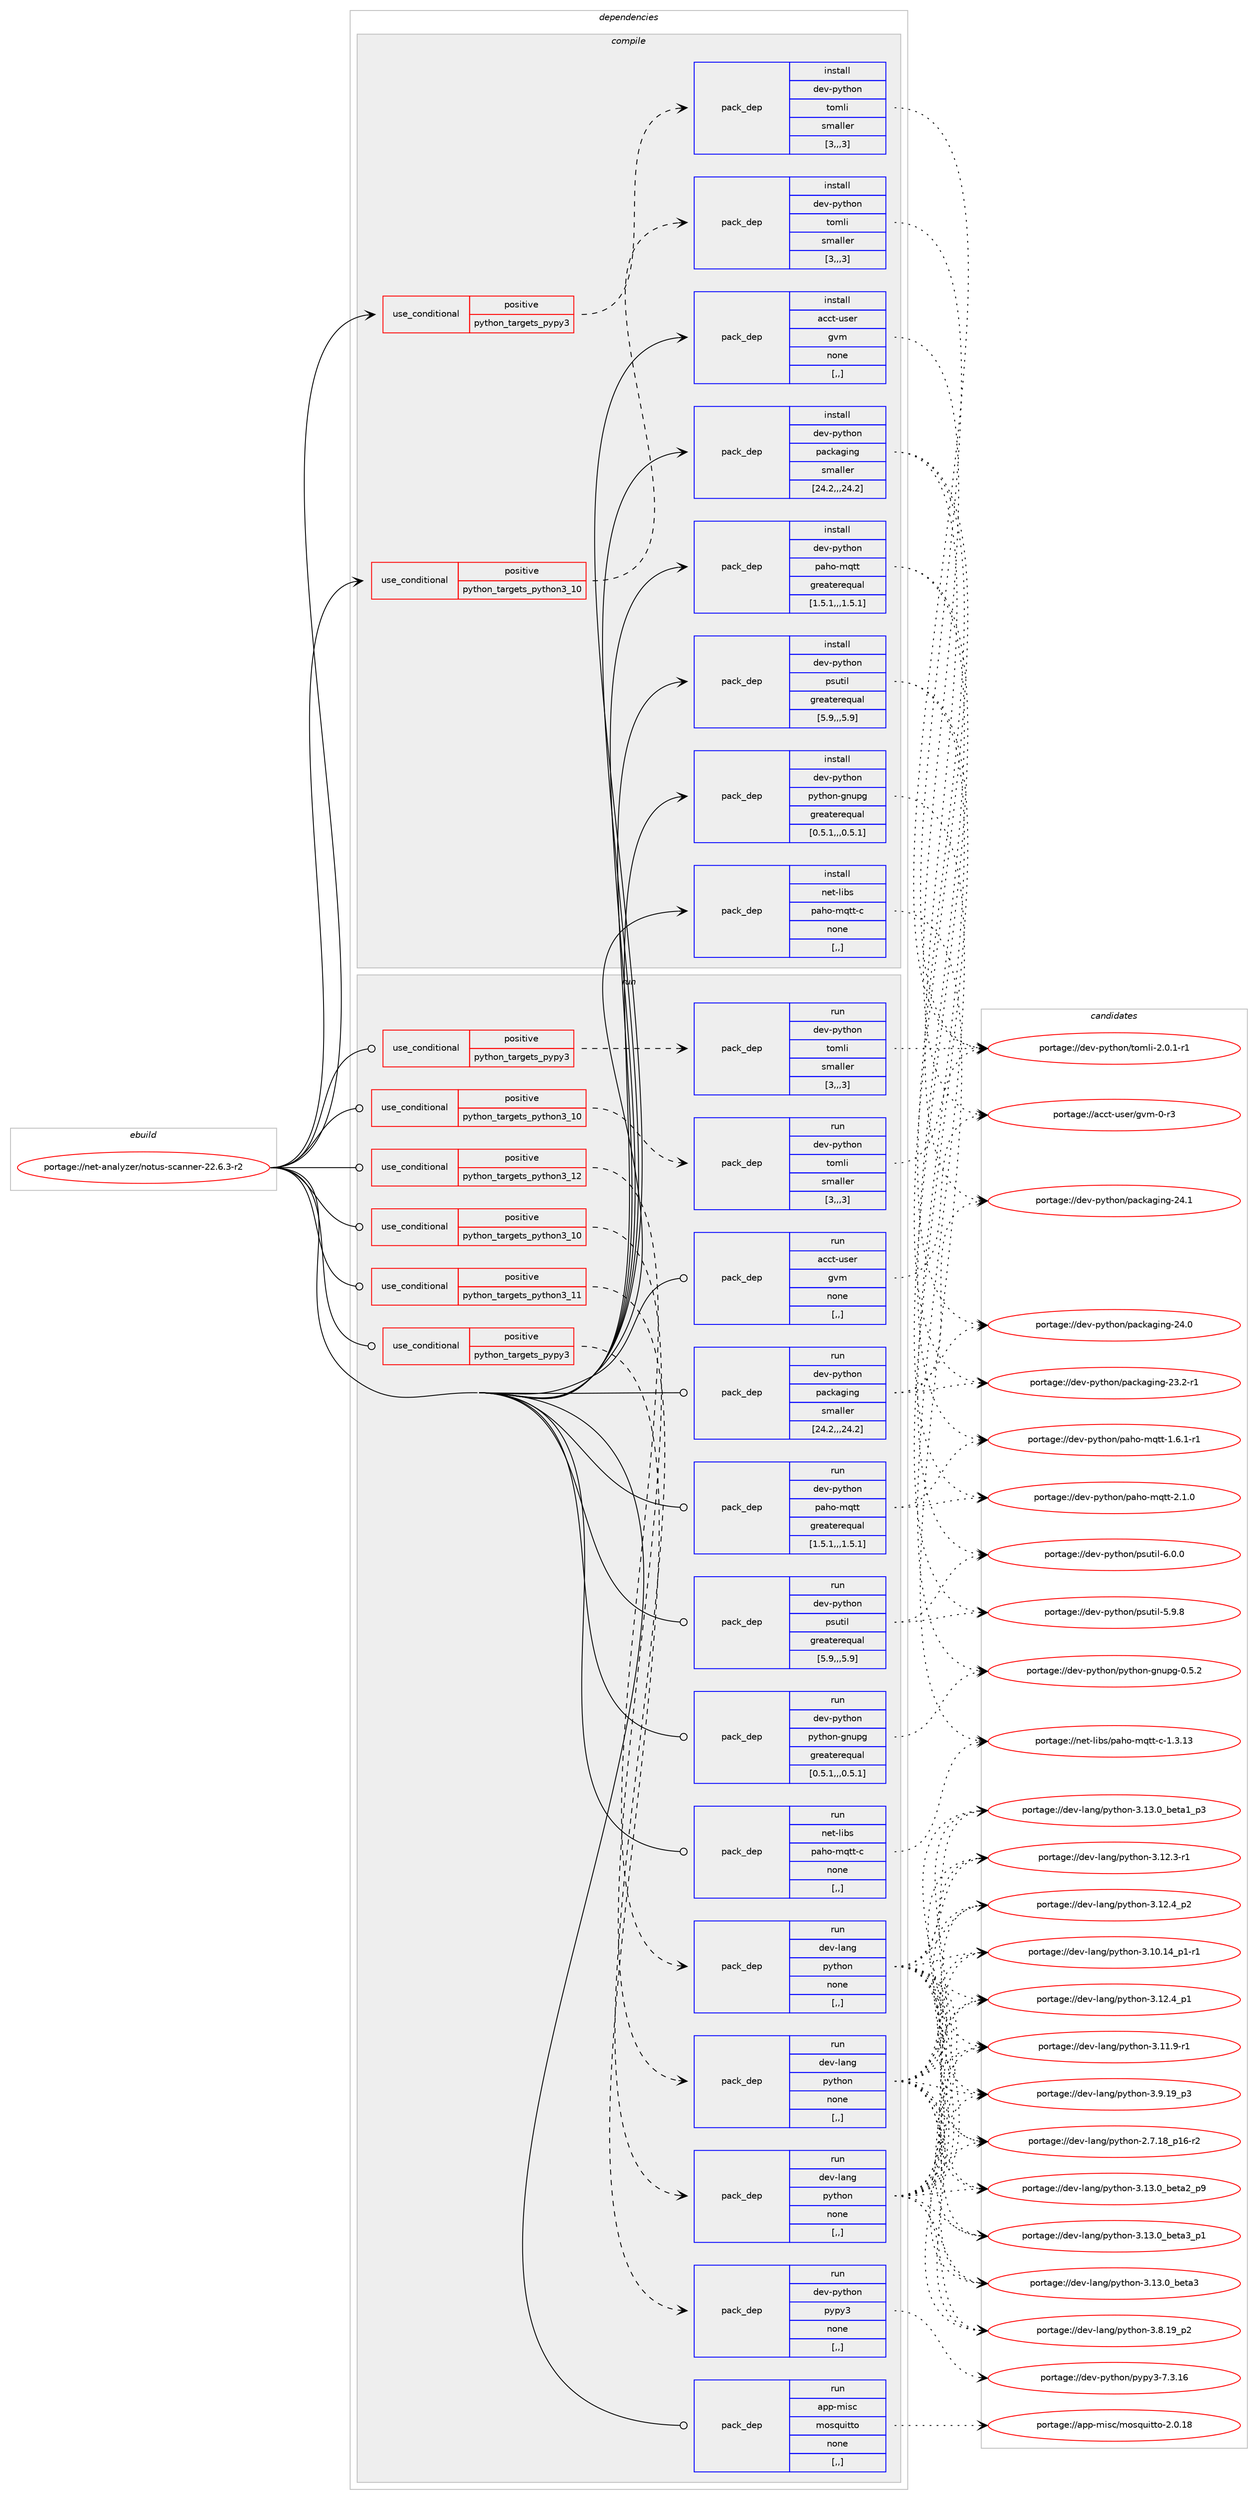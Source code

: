 digraph prolog {

# *************
# Graph options
# *************

newrank=true;
concentrate=true;
compound=true;
graph [rankdir=LR,fontname=Helvetica,fontsize=10,ranksep=1.5];#, ranksep=2.5, nodesep=0.2];
edge  [arrowhead=vee];
node  [fontname=Helvetica,fontsize=10];

# **********
# The ebuild
# **********

subgraph cluster_leftcol {
color=gray;
rank=same;
label=<<i>ebuild</i>>;
id [label="portage://net-analyzer/notus-scanner-22.6.3-r2", color=red, width=4, href="../net-analyzer/notus-scanner-22.6.3-r2.svg"];
}

# ****************
# The dependencies
# ****************

subgraph cluster_midcol {
color=gray;
label=<<i>dependencies</i>>;
subgraph cluster_compile {
fillcolor="#eeeeee";
style=filled;
label=<<i>compile</i>>;
subgraph cond87415 {
dependency338435 [label=<<TABLE BORDER="0" CELLBORDER="1" CELLSPACING="0" CELLPADDING="4"><TR><TD ROWSPAN="3" CELLPADDING="10">use_conditional</TD></TR><TR><TD>positive</TD></TR><TR><TD>python_targets_pypy3</TD></TR></TABLE>>, shape=none, color=red];
subgraph pack248436 {
dependency338436 [label=<<TABLE BORDER="0" CELLBORDER="1" CELLSPACING="0" CELLPADDING="4" WIDTH="220"><TR><TD ROWSPAN="6" CELLPADDING="30">pack_dep</TD></TR><TR><TD WIDTH="110">install</TD></TR><TR><TD>dev-python</TD></TR><TR><TD>tomli</TD></TR><TR><TD>smaller</TD></TR><TR><TD>[3,,,3]</TD></TR></TABLE>>, shape=none, color=blue];
}
dependency338435:e -> dependency338436:w [weight=20,style="dashed",arrowhead="vee"];
}
id:e -> dependency338435:w [weight=20,style="solid",arrowhead="vee"];
subgraph cond87416 {
dependency338437 [label=<<TABLE BORDER="0" CELLBORDER="1" CELLSPACING="0" CELLPADDING="4"><TR><TD ROWSPAN="3" CELLPADDING="10">use_conditional</TD></TR><TR><TD>positive</TD></TR><TR><TD>python_targets_python3_10</TD></TR></TABLE>>, shape=none, color=red];
subgraph pack248437 {
dependency338438 [label=<<TABLE BORDER="0" CELLBORDER="1" CELLSPACING="0" CELLPADDING="4" WIDTH="220"><TR><TD ROWSPAN="6" CELLPADDING="30">pack_dep</TD></TR><TR><TD WIDTH="110">install</TD></TR><TR><TD>dev-python</TD></TR><TR><TD>tomli</TD></TR><TR><TD>smaller</TD></TR><TR><TD>[3,,,3]</TD></TR></TABLE>>, shape=none, color=blue];
}
dependency338437:e -> dependency338438:w [weight=20,style="dashed",arrowhead="vee"];
}
id:e -> dependency338437:w [weight=20,style="solid",arrowhead="vee"];
subgraph pack248438 {
dependency338439 [label=<<TABLE BORDER="0" CELLBORDER="1" CELLSPACING="0" CELLPADDING="4" WIDTH="220"><TR><TD ROWSPAN="6" CELLPADDING="30">pack_dep</TD></TR><TR><TD WIDTH="110">install</TD></TR><TR><TD>acct-user</TD></TR><TR><TD>gvm</TD></TR><TR><TD>none</TD></TR><TR><TD>[,,]</TD></TR></TABLE>>, shape=none, color=blue];
}
id:e -> dependency338439:w [weight=20,style="solid",arrowhead="vee"];
subgraph pack248439 {
dependency338440 [label=<<TABLE BORDER="0" CELLBORDER="1" CELLSPACING="0" CELLPADDING="4" WIDTH="220"><TR><TD ROWSPAN="6" CELLPADDING="30">pack_dep</TD></TR><TR><TD WIDTH="110">install</TD></TR><TR><TD>dev-python</TD></TR><TR><TD>packaging</TD></TR><TR><TD>smaller</TD></TR><TR><TD>[24.2,,,24.2]</TD></TR></TABLE>>, shape=none, color=blue];
}
id:e -> dependency338440:w [weight=20,style="solid",arrowhead="vee"];
subgraph pack248440 {
dependency338441 [label=<<TABLE BORDER="0" CELLBORDER="1" CELLSPACING="0" CELLPADDING="4" WIDTH="220"><TR><TD ROWSPAN="6" CELLPADDING="30">pack_dep</TD></TR><TR><TD WIDTH="110">install</TD></TR><TR><TD>dev-python</TD></TR><TR><TD>paho-mqtt</TD></TR><TR><TD>greaterequal</TD></TR><TR><TD>[1.5.1,,,1.5.1]</TD></TR></TABLE>>, shape=none, color=blue];
}
id:e -> dependency338441:w [weight=20,style="solid",arrowhead="vee"];
subgraph pack248441 {
dependency338442 [label=<<TABLE BORDER="0" CELLBORDER="1" CELLSPACING="0" CELLPADDING="4" WIDTH="220"><TR><TD ROWSPAN="6" CELLPADDING="30">pack_dep</TD></TR><TR><TD WIDTH="110">install</TD></TR><TR><TD>dev-python</TD></TR><TR><TD>psutil</TD></TR><TR><TD>greaterequal</TD></TR><TR><TD>[5.9,,,5.9]</TD></TR></TABLE>>, shape=none, color=blue];
}
id:e -> dependency338442:w [weight=20,style="solid",arrowhead="vee"];
subgraph pack248442 {
dependency338443 [label=<<TABLE BORDER="0" CELLBORDER="1" CELLSPACING="0" CELLPADDING="4" WIDTH="220"><TR><TD ROWSPAN="6" CELLPADDING="30">pack_dep</TD></TR><TR><TD WIDTH="110">install</TD></TR><TR><TD>dev-python</TD></TR><TR><TD>python-gnupg</TD></TR><TR><TD>greaterequal</TD></TR><TR><TD>[0.5.1,,,0.5.1]</TD></TR></TABLE>>, shape=none, color=blue];
}
id:e -> dependency338443:w [weight=20,style="solid",arrowhead="vee"];
subgraph pack248443 {
dependency338444 [label=<<TABLE BORDER="0" CELLBORDER="1" CELLSPACING="0" CELLPADDING="4" WIDTH="220"><TR><TD ROWSPAN="6" CELLPADDING="30">pack_dep</TD></TR><TR><TD WIDTH="110">install</TD></TR><TR><TD>net-libs</TD></TR><TR><TD>paho-mqtt-c</TD></TR><TR><TD>none</TD></TR><TR><TD>[,,]</TD></TR></TABLE>>, shape=none, color=blue];
}
id:e -> dependency338444:w [weight=20,style="solid",arrowhead="vee"];
}
subgraph cluster_compileandrun {
fillcolor="#eeeeee";
style=filled;
label=<<i>compile and run</i>>;
}
subgraph cluster_run {
fillcolor="#eeeeee";
style=filled;
label=<<i>run</i>>;
subgraph cond87417 {
dependency338445 [label=<<TABLE BORDER="0" CELLBORDER="1" CELLSPACING="0" CELLPADDING="4"><TR><TD ROWSPAN="3" CELLPADDING="10">use_conditional</TD></TR><TR><TD>positive</TD></TR><TR><TD>python_targets_pypy3</TD></TR></TABLE>>, shape=none, color=red];
subgraph pack248444 {
dependency338446 [label=<<TABLE BORDER="0" CELLBORDER="1" CELLSPACING="0" CELLPADDING="4" WIDTH="220"><TR><TD ROWSPAN="6" CELLPADDING="30">pack_dep</TD></TR><TR><TD WIDTH="110">run</TD></TR><TR><TD>dev-python</TD></TR><TR><TD>pypy3</TD></TR><TR><TD>none</TD></TR><TR><TD>[,,]</TD></TR></TABLE>>, shape=none, color=blue];
}
dependency338445:e -> dependency338446:w [weight=20,style="dashed",arrowhead="vee"];
}
id:e -> dependency338445:w [weight=20,style="solid",arrowhead="odot"];
subgraph cond87418 {
dependency338447 [label=<<TABLE BORDER="0" CELLBORDER="1" CELLSPACING="0" CELLPADDING="4"><TR><TD ROWSPAN="3" CELLPADDING="10">use_conditional</TD></TR><TR><TD>positive</TD></TR><TR><TD>python_targets_pypy3</TD></TR></TABLE>>, shape=none, color=red];
subgraph pack248445 {
dependency338448 [label=<<TABLE BORDER="0" CELLBORDER="1" CELLSPACING="0" CELLPADDING="4" WIDTH="220"><TR><TD ROWSPAN="6" CELLPADDING="30">pack_dep</TD></TR><TR><TD WIDTH="110">run</TD></TR><TR><TD>dev-python</TD></TR><TR><TD>tomli</TD></TR><TR><TD>smaller</TD></TR><TR><TD>[3,,,3]</TD></TR></TABLE>>, shape=none, color=blue];
}
dependency338447:e -> dependency338448:w [weight=20,style="dashed",arrowhead="vee"];
}
id:e -> dependency338447:w [weight=20,style="solid",arrowhead="odot"];
subgraph cond87419 {
dependency338449 [label=<<TABLE BORDER="0" CELLBORDER="1" CELLSPACING="0" CELLPADDING="4"><TR><TD ROWSPAN="3" CELLPADDING="10">use_conditional</TD></TR><TR><TD>positive</TD></TR><TR><TD>python_targets_python3_10</TD></TR></TABLE>>, shape=none, color=red];
subgraph pack248446 {
dependency338450 [label=<<TABLE BORDER="0" CELLBORDER="1" CELLSPACING="0" CELLPADDING="4" WIDTH="220"><TR><TD ROWSPAN="6" CELLPADDING="30">pack_dep</TD></TR><TR><TD WIDTH="110">run</TD></TR><TR><TD>dev-lang</TD></TR><TR><TD>python</TD></TR><TR><TD>none</TD></TR><TR><TD>[,,]</TD></TR></TABLE>>, shape=none, color=blue];
}
dependency338449:e -> dependency338450:w [weight=20,style="dashed",arrowhead="vee"];
}
id:e -> dependency338449:w [weight=20,style="solid",arrowhead="odot"];
subgraph cond87420 {
dependency338451 [label=<<TABLE BORDER="0" CELLBORDER="1" CELLSPACING="0" CELLPADDING="4"><TR><TD ROWSPAN="3" CELLPADDING="10">use_conditional</TD></TR><TR><TD>positive</TD></TR><TR><TD>python_targets_python3_10</TD></TR></TABLE>>, shape=none, color=red];
subgraph pack248447 {
dependency338452 [label=<<TABLE BORDER="0" CELLBORDER="1" CELLSPACING="0" CELLPADDING="4" WIDTH="220"><TR><TD ROWSPAN="6" CELLPADDING="30">pack_dep</TD></TR><TR><TD WIDTH="110">run</TD></TR><TR><TD>dev-python</TD></TR><TR><TD>tomli</TD></TR><TR><TD>smaller</TD></TR><TR><TD>[3,,,3]</TD></TR></TABLE>>, shape=none, color=blue];
}
dependency338451:e -> dependency338452:w [weight=20,style="dashed",arrowhead="vee"];
}
id:e -> dependency338451:w [weight=20,style="solid",arrowhead="odot"];
subgraph cond87421 {
dependency338453 [label=<<TABLE BORDER="0" CELLBORDER="1" CELLSPACING="0" CELLPADDING="4"><TR><TD ROWSPAN="3" CELLPADDING="10">use_conditional</TD></TR><TR><TD>positive</TD></TR><TR><TD>python_targets_python3_11</TD></TR></TABLE>>, shape=none, color=red];
subgraph pack248448 {
dependency338454 [label=<<TABLE BORDER="0" CELLBORDER="1" CELLSPACING="0" CELLPADDING="4" WIDTH="220"><TR><TD ROWSPAN="6" CELLPADDING="30">pack_dep</TD></TR><TR><TD WIDTH="110">run</TD></TR><TR><TD>dev-lang</TD></TR><TR><TD>python</TD></TR><TR><TD>none</TD></TR><TR><TD>[,,]</TD></TR></TABLE>>, shape=none, color=blue];
}
dependency338453:e -> dependency338454:w [weight=20,style="dashed",arrowhead="vee"];
}
id:e -> dependency338453:w [weight=20,style="solid",arrowhead="odot"];
subgraph cond87422 {
dependency338455 [label=<<TABLE BORDER="0" CELLBORDER="1" CELLSPACING="0" CELLPADDING="4"><TR><TD ROWSPAN="3" CELLPADDING="10">use_conditional</TD></TR><TR><TD>positive</TD></TR><TR><TD>python_targets_python3_12</TD></TR></TABLE>>, shape=none, color=red];
subgraph pack248449 {
dependency338456 [label=<<TABLE BORDER="0" CELLBORDER="1" CELLSPACING="0" CELLPADDING="4" WIDTH="220"><TR><TD ROWSPAN="6" CELLPADDING="30">pack_dep</TD></TR><TR><TD WIDTH="110">run</TD></TR><TR><TD>dev-lang</TD></TR><TR><TD>python</TD></TR><TR><TD>none</TD></TR><TR><TD>[,,]</TD></TR></TABLE>>, shape=none, color=blue];
}
dependency338455:e -> dependency338456:w [weight=20,style="dashed",arrowhead="vee"];
}
id:e -> dependency338455:w [weight=20,style="solid",arrowhead="odot"];
subgraph pack248450 {
dependency338457 [label=<<TABLE BORDER="0" CELLBORDER="1" CELLSPACING="0" CELLPADDING="4" WIDTH="220"><TR><TD ROWSPAN="6" CELLPADDING="30">pack_dep</TD></TR><TR><TD WIDTH="110">run</TD></TR><TR><TD>acct-user</TD></TR><TR><TD>gvm</TD></TR><TR><TD>none</TD></TR><TR><TD>[,,]</TD></TR></TABLE>>, shape=none, color=blue];
}
id:e -> dependency338457:w [weight=20,style="solid",arrowhead="odot"];
subgraph pack248451 {
dependency338458 [label=<<TABLE BORDER="0" CELLBORDER="1" CELLSPACING="0" CELLPADDING="4" WIDTH="220"><TR><TD ROWSPAN="6" CELLPADDING="30">pack_dep</TD></TR><TR><TD WIDTH="110">run</TD></TR><TR><TD>app-misc</TD></TR><TR><TD>mosquitto</TD></TR><TR><TD>none</TD></TR><TR><TD>[,,]</TD></TR></TABLE>>, shape=none, color=blue];
}
id:e -> dependency338458:w [weight=20,style="solid",arrowhead="odot"];
subgraph pack248452 {
dependency338459 [label=<<TABLE BORDER="0" CELLBORDER="1" CELLSPACING="0" CELLPADDING="4" WIDTH="220"><TR><TD ROWSPAN="6" CELLPADDING="30">pack_dep</TD></TR><TR><TD WIDTH="110">run</TD></TR><TR><TD>dev-python</TD></TR><TR><TD>packaging</TD></TR><TR><TD>smaller</TD></TR><TR><TD>[24.2,,,24.2]</TD></TR></TABLE>>, shape=none, color=blue];
}
id:e -> dependency338459:w [weight=20,style="solid",arrowhead="odot"];
subgraph pack248453 {
dependency338460 [label=<<TABLE BORDER="0" CELLBORDER="1" CELLSPACING="0" CELLPADDING="4" WIDTH="220"><TR><TD ROWSPAN="6" CELLPADDING="30">pack_dep</TD></TR><TR><TD WIDTH="110">run</TD></TR><TR><TD>dev-python</TD></TR><TR><TD>paho-mqtt</TD></TR><TR><TD>greaterequal</TD></TR><TR><TD>[1.5.1,,,1.5.1]</TD></TR></TABLE>>, shape=none, color=blue];
}
id:e -> dependency338460:w [weight=20,style="solid",arrowhead="odot"];
subgraph pack248454 {
dependency338461 [label=<<TABLE BORDER="0" CELLBORDER="1" CELLSPACING="0" CELLPADDING="4" WIDTH="220"><TR><TD ROWSPAN="6" CELLPADDING="30">pack_dep</TD></TR><TR><TD WIDTH="110">run</TD></TR><TR><TD>dev-python</TD></TR><TR><TD>psutil</TD></TR><TR><TD>greaterequal</TD></TR><TR><TD>[5.9,,,5.9]</TD></TR></TABLE>>, shape=none, color=blue];
}
id:e -> dependency338461:w [weight=20,style="solid",arrowhead="odot"];
subgraph pack248455 {
dependency338462 [label=<<TABLE BORDER="0" CELLBORDER="1" CELLSPACING="0" CELLPADDING="4" WIDTH="220"><TR><TD ROWSPAN="6" CELLPADDING="30">pack_dep</TD></TR><TR><TD WIDTH="110">run</TD></TR><TR><TD>dev-python</TD></TR><TR><TD>python-gnupg</TD></TR><TR><TD>greaterequal</TD></TR><TR><TD>[0.5.1,,,0.5.1]</TD></TR></TABLE>>, shape=none, color=blue];
}
id:e -> dependency338462:w [weight=20,style="solid",arrowhead="odot"];
subgraph pack248456 {
dependency338463 [label=<<TABLE BORDER="0" CELLBORDER="1" CELLSPACING="0" CELLPADDING="4" WIDTH="220"><TR><TD ROWSPAN="6" CELLPADDING="30">pack_dep</TD></TR><TR><TD WIDTH="110">run</TD></TR><TR><TD>net-libs</TD></TR><TR><TD>paho-mqtt-c</TD></TR><TR><TD>none</TD></TR><TR><TD>[,,]</TD></TR></TABLE>>, shape=none, color=blue];
}
id:e -> dependency338463:w [weight=20,style="solid",arrowhead="odot"];
}
}

# **************
# The candidates
# **************

subgraph cluster_choices {
rank=same;
color=gray;
label=<<i>candidates</i>>;

subgraph choice248436 {
color=black;
nodesep=1;
choice10010111845112121116104111110471161111091081054550464846494511449 [label="portage://dev-python/tomli-2.0.1-r1", color=red, width=4,href="../dev-python/tomli-2.0.1-r1.svg"];
dependency338436:e -> choice10010111845112121116104111110471161111091081054550464846494511449:w [style=dotted,weight="100"];
}
subgraph choice248437 {
color=black;
nodesep=1;
choice10010111845112121116104111110471161111091081054550464846494511449 [label="portage://dev-python/tomli-2.0.1-r1", color=red, width=4,href="../dev-python/tomli-2.0.1-r1.svg"];
dependency338438:e -> choice10010111845112121116104111110471161111091081054550464846494511449:w [style=dotted,weight="100"];
}
subgraph choice248438 {
color=black;
nodesep=1;
choice979999116451171151011144710311810945484511451 [label="portage://acct-user/gvm-0-r3", color=red, width=4,href="../acct-user/gvm-0-r3.svg"];
dependency338439:e -> choice979999116451171151011144710311810945484511451:w [style=dotted,weight="100"];
}
subgraph choice248439 {
color=black;
nodesep=1;
choice10010111845112121116104111110471129799107971031051101034550524649 [label="portage://dev-python/packaging-24.1", color=red, width=4,href="../dev-python/packaging-24.1.svg"];
choice10010111845112121116104111110471129799107971031051101034550524648 [label="portage://dev-python/packaging-24.0", color=red, width=4,href="../dev-python/packaging-24.0.svg"];
choice100101118451121211161041111104711297991079710310511010345505146504511449 [label="portage://dev-python/packaging-23.2-r1", color=red, width=4,href="../dev-python/packaging-23.2-r1.svg"];
dependency338440:e -> choice10010111845112121116104111110471129799107971031051101034550524649:w [style=dotted,weight="100"];
dependency338440:e -> choice10010111845112121116104111110471129799107971031051101034550524648:w [style=dotted,weight="100"];
dependency338440:e -> choice100101118451121211161041111104711297991079710310511010345505146504511449:w [style=dotted,weight="100"];
}
subgraph choice248440 {
color=black;
nodesep=1;
choice10010111845112121116104111110471129710411145109113116116455046494648 [label="portage://dev-python/paho-mqtt-2.1.0", color=red, width=4,href="../dev-python/paho-mqtt-2.1.0.svg"];
choice100101118451121211161041111104711297104111451091131161164549465446494511449 [label="portage://dev-python/paho-mqtt-1.6.1-r1", color=red, width=4,href="../dev-python/paho-mqtt-1.6.1-r1.svg"];
dependency338441:e -> choice10010111845112121116104111110471129710411145109113116116455046494648:w [style=dotted,weight="100"];
dependency338441:e -> choice100101118451121211161041111104711297104111451091131161164549465446494511449:w [style=dotted,weight="100"];
}
subgraph choice248441 {
color=black;
nodesep=1;
choice1001011184511212111610411111047112115117116105108455446484648 [label="portage://dev-python/psutil-6.0.0", color=red, width=4,href="../dev-python/psutil-6.0.0.svg"];
choice1001011184511212111610411111047112115117116105108455346574656 [label="portage://dev-python/psutil-5.9.8", color=red, width=4,href="../dev-python/psutil-5.9.8.svg"];
dependency338442:e -> choice1001011184511212111610411111047112115117116105108455446484648:w [style=dotted,weight="100"];
dependency338442:e -> choice1001011184511212111610411111047112115117116105108455346574656:w [style=dotted,weight="100"];
}
subgraph choice248442 {
color=black;
nodesep=1;
choice100101118451121211161041111104711212111610411111045103110117112103454846534650 [label="portage://dev-python/python-gnupg-0.5.2", color=red, width=4,href="../dev-python/python-gnupg-0.5.2.svg"];
dependency338443:e -> choice100101118451121211161041111104711212111610411111045103110117112103454846534650:w [style=dotted,weight="100"];
}
subgraph choice248443 {
color=black;
nodesep=1;
choice1101011164510810598115471129710411145109113116116459945494651464951 [label="portage://net-libs/paho-mqtt-c-1.3.13", color=red, width=4,href="../net-libs/paho-mqtt-c-1.3.13.svg"];
dependency338444:e -> choice1101011164510810598115471129710411145109113116116459945494651464951:w [style=dotted,weight="100"];
}
subgraph choice248444 {
color=black;
nodesep=1;
choice10010111845112121116104111110471121211121215145554651464954 [label="portage://dev-python/pypy3-7.3.16", color=red, width=4,href="../dev-python/pypy3-7.3.16.svg"];
dependency338446:e -> choice10010111845112121116104111110471121211121215145554651464954:w [style=dotted,weight="100"];
}
subgraph choice248445 {
color=black;
nodesep=1;
choice10010111845112121116104111110471161111091081054550464846494511449 [label="portage://dev-python/tomli-2.0.1-r1", color=red, width=4,href="../dev-python/tomli-2.0.1-r1.svg"];
dependency338448:e -> choice10010111845112121116104111110471161111091081054550464846494511449:w [style=dotted,weight="100"];
}
subgraph choice248446 {
color=black;
nodesep=1;
choice10010111845108971101034711212111610411111045514649514648959810111697519511249 [label="portage://dev-lang/python-3.13.0_beta3_p1", color=red, width=4,href="../dev-lang/python-3.13.0_beta3_p1.svg"];
choice1001011184510897110103471121211161041111104551464951464895981011169751 [label="portage://dev-lang/python-3.13.0_beta3", color=red, width=4,href="../dev-lang/python-3.13.0_beta3.svg"];
choice10010111845108971101034711212111610411111045514649514648959810111697509511257 [label="portage://dev-lang/python-3.13.0_beta2_p9", color=red, width=4,href="../dev-lang/python-3.13.0_beta2_p9.svg"];
choice10010111845108971101034711212111610411111045514649514648959810111697499511251 [label="portage://dev-lang/python-3.13.0_beta1_p3", color=red, width=4,href="../dev-lang/python-3.13.0_beta1_p3.svg"];
choice100101118451089711010347112121116104111110455146495046529511250 [label="portage://dev-lang/python-3.12.4_p2", color=red, width=4,href="../dev-lang/python-3.12.4_p2.svg"];
choice100101118451089711010347112121116104111110455146495046529511249 [label="portage://dev-lang/python-3.12.4_p1", color=red, width=4,href="../dev-lang/python-3.12.4_p1.svg"];
choice100101118451089711010347112121116104111110455146495046514511449 [label="portage://dev-lang/python-3.12.3-r1", color=red, width=4,href="../dev-lang/python-3.12.3-r1.svg"];
choice100101118451089711010347112121116104111110455146494946574511449 [label="portage://dev-lang/python-3.11.9-r1", color=red, width=4,href="../dev-lang/python-3.11.9-r1.svg"];
choice100101118451089711010347112121116104111110455146494846495295112494511449 [label="portage://dev-lang/python-3.10.14_p1-r1", color=red, width=4,href="../dev-lang/python-3.10.14_p1-r1.svg"];
choice100101118451089711010347112121116104111110455146574649579511251 [label="portage://dev-lang/python-3.9.19_p3", color=red, width=4,href="../dev-lang/python-3.9.19_p3.svg"];
choice100101118451089711010347112121116104111110455146564649579511250 [label="portage://dev-lang/python-3.8.19_p2", color=red, width=4,href="../dev-lang/python-3.8.19_p2.svg"];
choice100101118451089711010347112121116104111110455046554649569511249544511450 [label="portage://dev-lang/python-2.7.18_p16-r2", color=red, width=4,href="../dev-lang/python-2.7.18_p16-r2.svg"];
dependency338450:e -> choice10010111845108971101034711212111610411111045514649514648959810111697519511249:w [style=dotted,weight="100"];
dependency338450:e -> choice1001011184510897110103471121211161041111104551464951464895981011169751:w [style=dotted,weight="100"];
dependency338450:e -> choice10010111845108971101034711212111610411111045514649514648959810111697509511257:w [style=dotted,weight="100"];
dependency338450:e -> choice10010111845108971101034711212111610411111045514649514648959810111697499511251:w [style=dotted,weight="100"];
dependency338450:e -> choice100101118451089711010347112121116104111110455146495046529511250:w [style=dotted,weight="100"];
dependency338450:e -> choice100101118451089711010347112121116104111110455146495046529511249:w [style=dotted,weight="100"];
dependency338450:e -> choice100101118451089711010347112121116104111110455146495046514511449:w [style=dotted,weight="100"];
dependency338450:e -> choice100101118451089711010347112121116104111110455146494946574511449:w [style=dotted,weight="100"];
dependency338450:e -> choice100101118451089711010347112121116104111110455146494846495295112494511449:w [style=dotted,weight="100"];
dependency338450:e -> choice100101118451089711010347112121116104111110455146574649579511251:w [style=dotted,weight="100"];
dependency338450:e -> choice100101118451089711010347112121116104111110455146564649579511250:w [style=dotted,weight="100"];
dependency338450:e -> choice100101118451089711010347112121116104111110455046554649569511249544511450:w [style=dotted,weight="100"];
}
subgraph choice248447 {
color=black;
nodesep=1;
choice10010111845112121116104111110471161111091081054550464846494511449 [label="portage://dev-python/tomli-2.0.1-r1", color=red, width=4,href="../dev-python/tomli-2.0.1-r1.svg"];
dependency338452:e -> choice10010111845112121116104111110471161111091081054550464846494511449:w [style=dotted,weight="100"];
}
subgraph choice248448 {
color=black;
nodesep=1;
choice10010111845108971101034711212111610411111045514649514648959810111697519511249 [label="portage://dev-lang/python-3.13.0_beta3_p1", color=red, width=4,href="../dev-lang/python-3.13.0_beta3_p1.svg"];
choice1001011184510897110103471121211161041111104551464951464895981011169751 [label="portage://dev-lang/python-3.13.0_beta3", color=red, width=4,href="../dev-lang/python-3.13.0_beta3.svg"];
choice10010111845108971101034711212111610411111045514649514648959810111697509511257 [label="portage://dev-lang/python-3.13.0_beta2_p9", color=red, width=4,href="../dev-lang/python-3.13.0_beta2_p9.svg"];
choice10010111845108971101034711212111610411111045514649514648959810111697499511251 [label="portage://dev-lang/python-3.13.0_beta1_p3", color=red, width=4,href="../dev-lang/python-3.13.0_beta1_p3.svg"];
choice100101118451089711010347112121116104111110455146495046529511250 [label="portage://dev-lang/python-3.12.4_p2", color=red, width=4,href="../dev-lang/python-3.12.4_p2.svg"];
choice100101118451089711010347112121116104111110455146495046529511249 [label="portage://dev-lang/python-3.12.4_p1", color=red, width=4,href="../dev-lang/python-3.12.4_p1.svg"];
choice100101118451089711010347112121116104111110455146495046514511449 [label="portage://dev-lang/python-3.12.3-r1", color=red, width=4,href="../dev-lang/python-3.12.3-r1.svg"];
choice100101118451089711010347112121116104111110455146494946574511449 [label="portage://dev-lang/python-3.11.9-r1", color=red, width=4,href="../dev-lang/python-3.11.9-r1.svg"];
choice100101118451089711010347112121116104111110455146494846495295112494511449 [label="portage://dev-lang/python-3.10.14_p1-r1", color=red, width=4,href="../dev-lang/python-3.10.14_p1-r1.svg"];
choice100101118451089711010347112121116104111110455146574649579511251 [label="portage://dev-lang/python-3.9.19_p3", color=red, width=4,href="../dev-lang/python-3.9.19_p3.svg"];
choice100101118451089711010347112121116104111110455146564649579511250 [label="portage://dev-lang/python-3.8.19_p2", color=red, width=4,href="../dev-lang/python-3.8.19_p2.svg"];
choice100101118451089711010347112121116104111110455046554649569511249544511450 [label="portage://dev-lang/python-2.7.18_p16-r2", color=red, width=4,href="../dev-lang/python-2.7.18_p16-r2.svg"];
dependency338454:e -> choice10010111845108971101034711212111610411111045514649514648959810111697519511249:w [style=dotted,weight="100"];
dependency338454:e -> choice1001011184510897110103471121211161041111104551464951464895981011169751:w [style=dotted,weight="100"];
dependency338454:e -> choice10010111845108971101034711212111610411111045514649514648959810111697509511257:w [style=dotted,weight="100"];
dependency338454:e -> choice10010111845108971101034711212111610411111045514649514648959810111697499511251:w [style=dotted,weight="100"];
dependency338454:e -> choice100101118451089711010347112121116104111110455146495046529511250:w [style=dotted,weight="100"];
dependency338454:e -> choice100101118451089711010347112121116104111110455146495046529511249:w [style=dotted,weight="100"];
dependency338454:e -> choice100101118451089711010347112121116104111110455146495046514511449:w [style=dotted,weight="100"];
dependency338454:e -> choice100101118451089711010347112121116104111110455146494946574511449:w [style=dotted,weight="100"];
dependency338454:e -> choice100101118451089711010347112121116104111110455146494846495295112494511449:w [style=dotted,weight="100"];
dependency338454:e -> choice100101118451089711010347112121116104111110455146574649579511251:w [style=dotted,weight="100"];
dependency338454:e -> choice100101118451089711010347112121116104111110455146564649579511250:w [style=dotted,weight="100"];
dependency338454:e -> choice100101118451089711010347112121116104111110455046554649569511249544511450:w [style=dotted,weight="100"];
}
subgraph choice248449 {
color=black;
nodesep=1;
choice10010111845108971101034711212111610411111045514649514648959810111697519511249 [label="portage://dev-lang/python-3.13.0_beta3_p1", color=red, width=4,href="../dev-lang/python-3.13.0_beta3_p1.svg"];
choice1001011184510897110103471121211161041111104551464951464895981011169751 [label="portage://dev-lang/python-3.13.0_beta3", color=red, width=4,href="../dev-lang/python-3.13.0_beta3.svg"];
choice10010111845108971101034711212111610411111045514649514648959810111697509511257 [label="portage://dev-lang/python-3.13.0_beta2_p9", color=red, width=4,href="../dev-lang/python-3.13.0_beta2_p9.svg"];
choice10010111845108971101034711212111610411111045514649514648959810111697499511251 [label="portage://dev-lang/python-3.13.0_beta1_p3", color=red, width=4,href="../dev-lang/python-3.13.0_beta1_p3.svg"];
choice100101118451089711010347112121116104111110455146495046529511250 [label="portage://dev-lang/python-3.12.4_p2", color=red, width=4,href="../dev-lang/python-3.12.4_p2.svg"];
choice100101118451089711010347112121116104111110455146495046529511249 [label="portage://dev-lang/python-3.12.4_p1", color=red, width=4,href="../dev-lang/python-3.12.4_p1.svg"];
choice100101118451089711010347112121116104111110455146495046514511449 [label="portage://dev-lang/python-3.12.3-r1", color=red, width=4,href="../dev-lang/python-3.12.3-r1.svg"];
choice100101118451089711010347112121116104111110455146494946574511449 [label="portage://dev-lang/python-3.11.9-r1", color=red, width=4,href="../dev-lang/python-3.11.9-r1.svg"];
choice100101118451089711010347112121116104111110455146494846495295112494511449 [label="portage://dev-lang/python-3.10.14_p1-r1", color=red, width=4,href="../dev-lang/python-3.10.14_p1-r1.svg"];
choice100101118451089711010347112121116104111110455146574649579511251 [label="portage://dev-lang/python-3.9.19_p3", color=red, width=4,href="../dev-lang/python-3.9.19_p3.svg"];
choice100101118451089711010347112121116104111110455146564649579511250 [label="portage://dev-lang/python-3.8.19_p2", color=red, width=4,href="../dev-lang/python-3.8.19_p2.svg"];
choice100101118451089711010347112121116104111110455046554649569511249544511450 [label="portage://dev-lang/python-2.7.18_p16-r2", color=red, width=4,href="../dev-lang/python-2.7.18_p16-r2.svg"];
dependency338456:e -> choice10010111845108971101034711212111610411111045514649514648959810111697519511249:w [style=dotted,weight="100"];
dependency338456:e -> choice1001011184510897110103471121211161041111104551464951464895981011169751:w [style=dotted,weight="100"];
dependency338456:e -> choice10010111845108971101034711212111610411111045514649514648959810111697509511257:w [style=dotted,weight="100"];
dependency338456:e -> choice10010111845108971101034711212111610411111045514649514648959810111697499511251:w [style=dotted,weight="100"];
dependency338456:e -> choice100101118451089711010347112121116104111110455146495046529511250:w [style=dotted,weight="100"];
dependency338456:e -> choice100101118451089711010347112121116104111110455146495046529511249:w [style=dotted,weight="100"];
dependency338456:e -> choice100101118451089711010347112121116104111110455146495046514511449:w [style=dotted,weight="100"];
dependency338456:e -> choice100101118451089711010347112121116104111110455146494946574511449:w [style=dotted,weight="100"];
dependency338456:e -> choice100101118451089711010347112121116104111110455146494846495295112494511449:w [style=dotted,weight="100"];
dependency338456:e -> choice100101118451089711010347112121116104111110455146574649579511251:w [style=dotted,weight="100"];
dependency338456:e -> choice100101118451089711010347112121116104111110455146564649579511250:w [style=dotted,weight="100"];
dependency338456:e -> choice100101118451089711010347112121116104111110455046554649569511249544511450:w [style=dotted,weight="100"];
}
subgraph choice248450 {
color=black;
nodesep=1;
choice979999116451171151011144710311810945484511451 [label="portage://acct-user/gvm-0-r3", color=red, width=4,href="../acct-user/gvm-0-r3.svg"];
dependency338457:e -> choice979999116451171151011144710311810945484511451:w [style=dotted,weight="100"];
}
subgraph choice248451 {
color=black;
nodesep=1;
choice9711211245109105115994710911111511311710511611611145504648464956 [label="portage://app-misc/mosquitto-2.0.18", color=red, width=4,href="../app-misc/mosquitto-2.0.18.svg"];
dependency338458:e -> choice9711211245109105115994710911111511311710511611611145504648464956:w [style=dotted,weight="100"];
}
subgraph choice248452 {
color=black;
nodesep=1;
choice10010111845112121116104111110471129799107971031051101034550524649 [label="portage://dev-python/packaging-24.1", color=red, width=4,href="../dev-python/packaging-24.1.svg"];
choice10010111845112121116104111110471129799107971031051101034550524648 [label="portage://dev-python/packaging-24.0", color=red, width=4,href="../dev-python/packaging-24.0.svg"];
choice100101118451121211161041111104711297991079710310511010345505146504511449 [label="portage://dev-python/packaging-23.2-r1", color=red, width=4,href="../dev-python/packaging-23.2-r1.svg"];
dependency338459:e -> choice10010111845112121116104111110471129799107971031051101034550524649:w [style=dotted,weight="100"];
dependency338459:e -> choice10010111845112121116104111110471129799107971031051101034550524648:w [style=dotted,weight="100"];
dependency338459:e -> choice100101118451121211161041111104711297991079710310511010345505146504511449:w [style=dotted,weight="100"];
}
subgraph choice248453 {
color=black;
nodesep=1;
choice10010111845112121116104111110471129710411145109113116116455046494648 [label="portage://dev-python/paho-mqtt-2.1.0", color=red, width=4,href="../dev-python/paho-mqtt-2.1.0.svg"];
choice100101118451121211161041111104711297104111451091131161164549465446494511449 [label="portage://dev-python/paho-mqtt-1.6.1-r1", color=red, width=4,href="../dev-python/paho-mqtt-1.6.1-r1.svg"];
dependency338460:e -> choice10010111845112121116104111110471129710411145109113116116455046494648:w [style=dotted,weight="100"];
dependency338460:e -> choice100101118451121211161041111104711297104111451091131161164549465446494511449:w [style=dotted,weight="100"];
}
subgraph choice248454 {
color=black;
nodesep=1;
choice1001011184511212111610411111047112115117116105108455446484648 [label="portage://dev-python/psutil-6.0.0", color=red, width=4,href="../dev-python/psutil-6.0.0.svg"];
choice1001011184511212111610411111047112115117116105108455346574656 [label="portage://dev-python/psutil-5.9.8", color=red, width=4,href="../dev-python/psutil-5.9.8.svg"];
dependency338461:e -> choice1001011184511212111610411111047112115117116105108455446484648:w [style=dotted,weight="100"];
dependency338461:e -> choice1001011184511212111610411111047112115117116105108455346574656:w [style=dotted,weight="100"];
}
subgraph choice248455 {
color=black;
nodesep=1;
choice100101118451121211161041111104711212111610411111045103110117112103454846534650 [label="portage://dev-python/python-gnupg-0.5.2", color=red, width=4,href="../dev-python/python-gnupg-0.5.2.svg"];
dependency338462:e -> choice100101118451121211161041111104711212111610411111045103110117112103454846534650:w [style=dotted,weight="100"];
}
subgraph choice248456 {
color=black;
nodesep=1;
choice1101011164510810598115471129710411145109113116116459945494651464951 [label="portage://net-libs/paho-mqtt-c-1.3.13", color=red, width=4,href="../net-libs/paho-mqtt-c-1.3.13.svg"];
dependency338463:e -> choice1101011164510810598115471129710411145109113116116459945494651464951:w [style=dotted,weight="100"];
}
}

}
